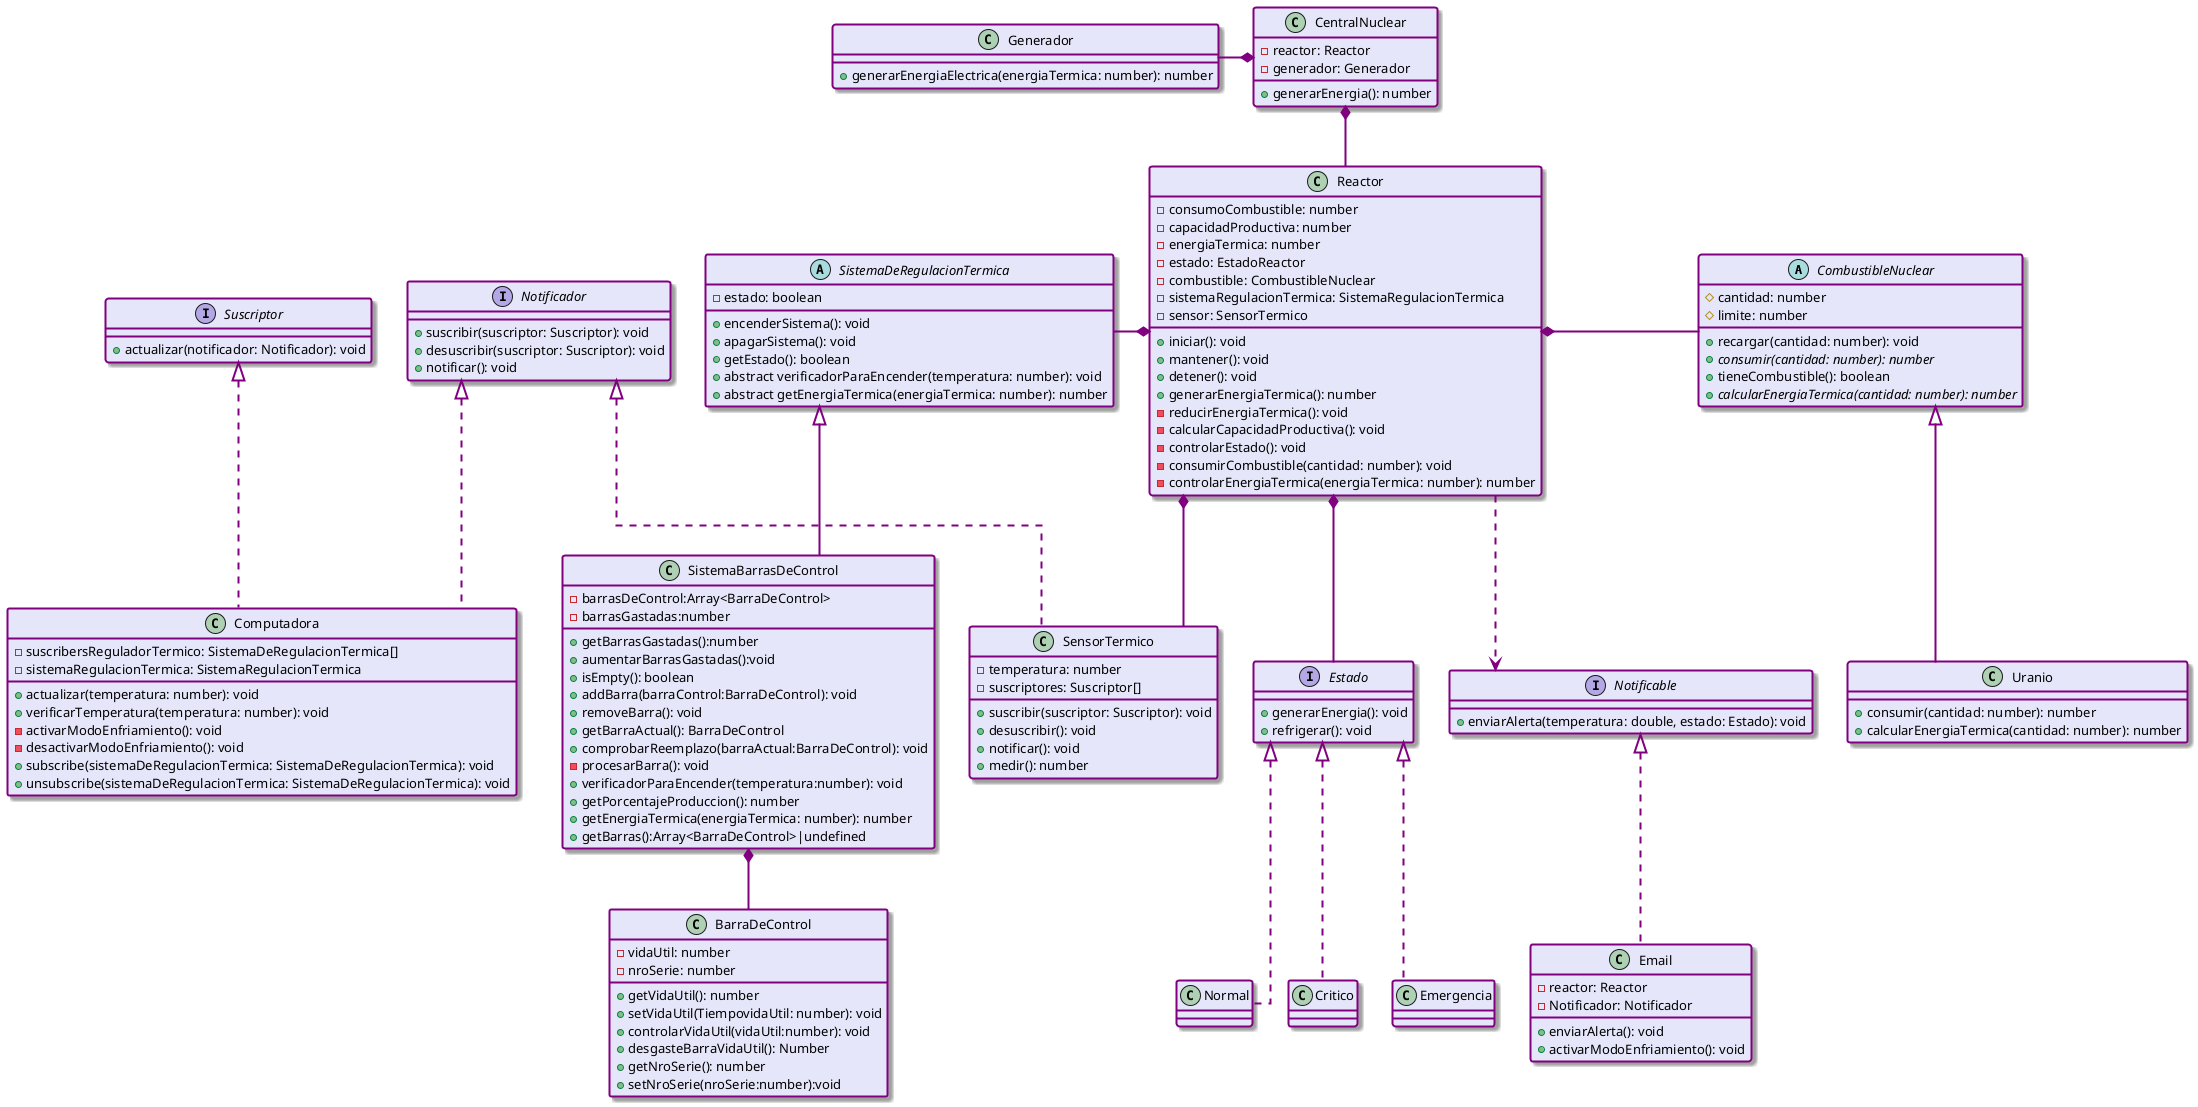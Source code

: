 @startuml DiagramaCentral

' tema

!define MyFontColor #000000
!define MyBorderColor #800080
!define MyBackgroundColor #E6E6FA
!define MyArrowColor #800080

skinparam defaultFontName Arial
skinparam DefaultFontSize 13
skinparam Linetype ortho
skinparam Arrowcolor MyArrowColor
skinparam ArrowThickness 2
skinparam Classbordercolor MyBorderColor
skinparam ClassBorderThickness 2
skinparam ClassBackgroundColor MyBackgroundColor
skinparam Shadowing true
skinparam GroupInheritance 1
skinparam NoteBackgroundColor yellow
skinparam NoteBorderThickness 2

' clases

abstract class CombustibleNuclear {
  	# cantidad: number
  	# limite: number

  	+ recargar(cantidad: number): void
  	+ {abstract} consumir(cantidad: number): number
  	+ tieneCombustible(): boolean
  	+ {abstract} calcularEnergiaTermica(cantidad: number): number
}

class Uranio extends CombustibleNuclear {
  	+ consumir(cantidad: number): number
  	+ calcularEnergiaTermica(cantidad: number): number
}

abstract class SistemaDeRegulacionTermica {
    - estado: boolean
    + encenderSistema(): void
    + apagarSistema(): void
    + getEstado(): boolean
    + abstract verificadorParaEncender(temperatura: number): void
    + abstract getEnergiaTermica(energiaTermica: number): number
}

class BarraDeControl{
    - vidaUtil: number
    - nroSerie: number
    + getVidaUtil(): number
    + setVidaUtil(TiempovidaUtil: number): void
    + controlarVidaUtil(vidaUtil:number): void
    + desgasteBarraVidaUtil(): Number
	+ getNroSerie(): number
	+ setNroSerie(nroSerie:number):void
}

class SistemaBarrasDeControl extends SistemaDeRegulacionTermica{
    - barrasDeControl:Array<BarraDeControl>
	- barrasGastadas:number
	+ getBarrasGastadas():number
	+ aumentarBarrasGastadas():void
    + isEmpty(): boolean
    + addBarra(barraControl:BarraDeControl): void
    + removeBarra(): void
    + getBarraActual(): BarraDeControl
    + comprobarReemplazo(barraActual:BarraDeControl): void
    - procesarBarra(): void
    + verificadorParaEncender(temperatura:number): void
    + getPorcentajeProduccion(): number
    + getEnergiaTermica(energiaTermica: number): number
	+ getBarras():Array<BarraDeControl>|undefined
}

class SensorTermico implements Notificador {
  	- temperatura: number
	- suscriptores: Suscriptor[]

	+ suscribir(suscriptor: Suscriptor): void
	+ desuscribir(): void
	+ notificar(): void
  	+ medir(): number
}

class Email {
  	- reactor: Reactor
	- Notificador: Notificador

  	+ enviarAlerta(): void
  	+ activarModoEnfriamiento(): void
}

class Computadora implements Notificador, Suscriptor {
	- suscribersReguladorTermico: SistemaDeRegulacionTermica[]
  	- sistemaRegulacionTermica: SistemaRegulacionTermica

	+ actualizar(temperatura: number): void
	+ verificarTemperatura(temperatura: number): void
  	- activarModoEnfriamiento(): void
  	- desactivarModoEnfriamiento(): void
	+ subscribe(sistemaDeRegulacionTermica: SistemaDeRegulacionTermica): void
	+ unsubscribe(sistemaDeRegulacionTermica: SistemaDeRegulacionTermica): void
}

class Reactor {
	- consumoCombustible: number
	- capacidadProductiva: number
	- energiaTermica: number
	- estado: EstadoReactor
	- combustible: CombustibleNuclear
	- sistemaRegulacionTermica: SistemaRegulacionTermica
	- sensor: SensorTermico

	+ iniciar(): void
	+ mantener(): void
	+ detener(): void
	+ generarEnergiaTermica(): number
	- reducirEnergiaTermica(): void
	- calcularCapacidadProductiva(): void
	- controlarEstado(): void
	- consumirCombustible(cantidad: number): void
	- controlarEnergiaTermica(energiaTermica: number): number
}

class Generador {
	+ generarEnergiaElectrica(energiaTermica: number): number
}

class CentralNuclear {
	- reactor: Reactor
	- generador: Generador

	+ generarEnergia(): number
}

interface Estado {
	+ generarEnergia(): void
	+ refrigerar(): void
}

class Normal {

}

class Critico {

}

class Emergencia {

}

interface Notificable {
    + enviarAlerta(temperatura: double, estado: Estado): void
}

' interfaces
interface Notificador {
	+ suscribir(suscriptor: Suscriptor): void
	+ desuscribir(suscriptor: Suscriptor): void
	+ notificar(): void
}

interface Suscriptor {
	+ actualizar(notificador: Notificador): void
}

' relaciones

Reactor *-r- CombustibleNuclear
Reactor *-- SensorTermico
Reactor *-l- SistemaDeRegulacionTermica
Reactor *-d- Estado

SistemaBarrasDeControl *-- BarraDeControl

CentralNuclear *-- Reactor
CentralNuclear *-l- Generador

Notificable <|.. Email
Notificable <.u. Reactor

Estado <|.. Normal
Estado <|.. Critico
Estado <|.. Emergencia

@enduml